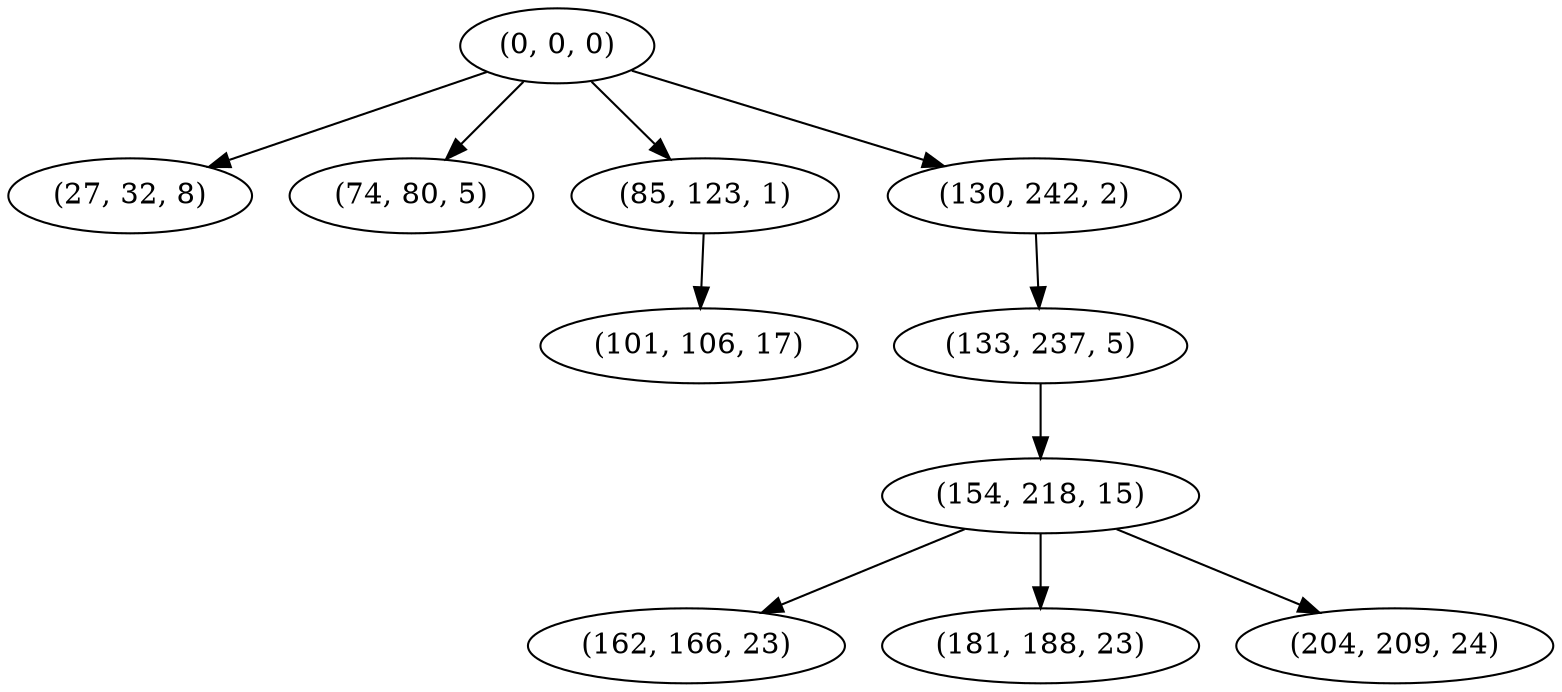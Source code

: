 digraph tree {
    "(0, 0, 0)";
    "(27, 32, 8)";
    "(74, 80, 5)";
    "(85, 123, 1)";
    "(101, 106, 17)";
    "(130, 242, 2)";
    "(133, 237, 5)";
    "(154, 218, 15)";
    "(162, 166, 23)";
    "(181, 188, 23)";
    "(204, 209, 24)";
    "(0, 0, 0)" -> "(27, 32, 8)";
    "(0, 0, 0)" -> "(74, 80, 5)";
    "(0, 0, 0)" -> "(85, 123, 1)";
    "(0, 0, 0)" -> "(130, 242, 2)";
    "(85, 123, 1)" -> "(101, 106, 17)";
    "(130, 242, 2)" -> "(133, 237, 5)";
    "(133, 237, 5)" -> "(154, 218, 15)";
    "(154, 218, 15)" -> "(162, 166, 23)";
    "(154, 218, 15)" -> "(181, 188, 23)";
    "(154, 218, 15)" -> "(204, 209, 24)";
}
